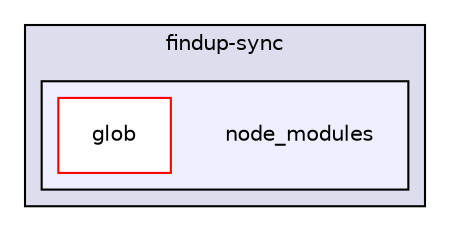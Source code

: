 digraph "gulp-src/node_modules/gulp/node_modules/liftoff/node_modules/findup-sync/node_modules" {
  compound=true
  node [ fontsize="10", fontname="Helvetica"];
  edge [ labelfontsize="10", labelfontname="Helvetica"];
  subgraph clusterdir_5d515729a8d21386ff475621b9063082 {
    graph [ bgcolor="#ddddee", pencolor="black", label="findup-sync" fontname="Helvetica", fontsize="10", URL="dir_5d515729a8d21386ff475621b9063082.html"]
  subgraph clusterdir_56f58c243d9e3d912f927701ca3bc888 {
    graph [ bgcolor="#eeeeff", pencolor="black", label="" URL="dir_56f58c243d9e3d912f927701ca3bc888.html"];
    dir_56f58c243d9e3d912f927701ca3bc888 [shape=plaintext label="node_modules"];
    dir_ce693b41987448036411eab2f34eb907 [shape=box label="glob" color="red" fillcolor="white" style="filled" URL="dir_ce693b41987448036411eab2f34eb907.html"];
  }
  }
}
